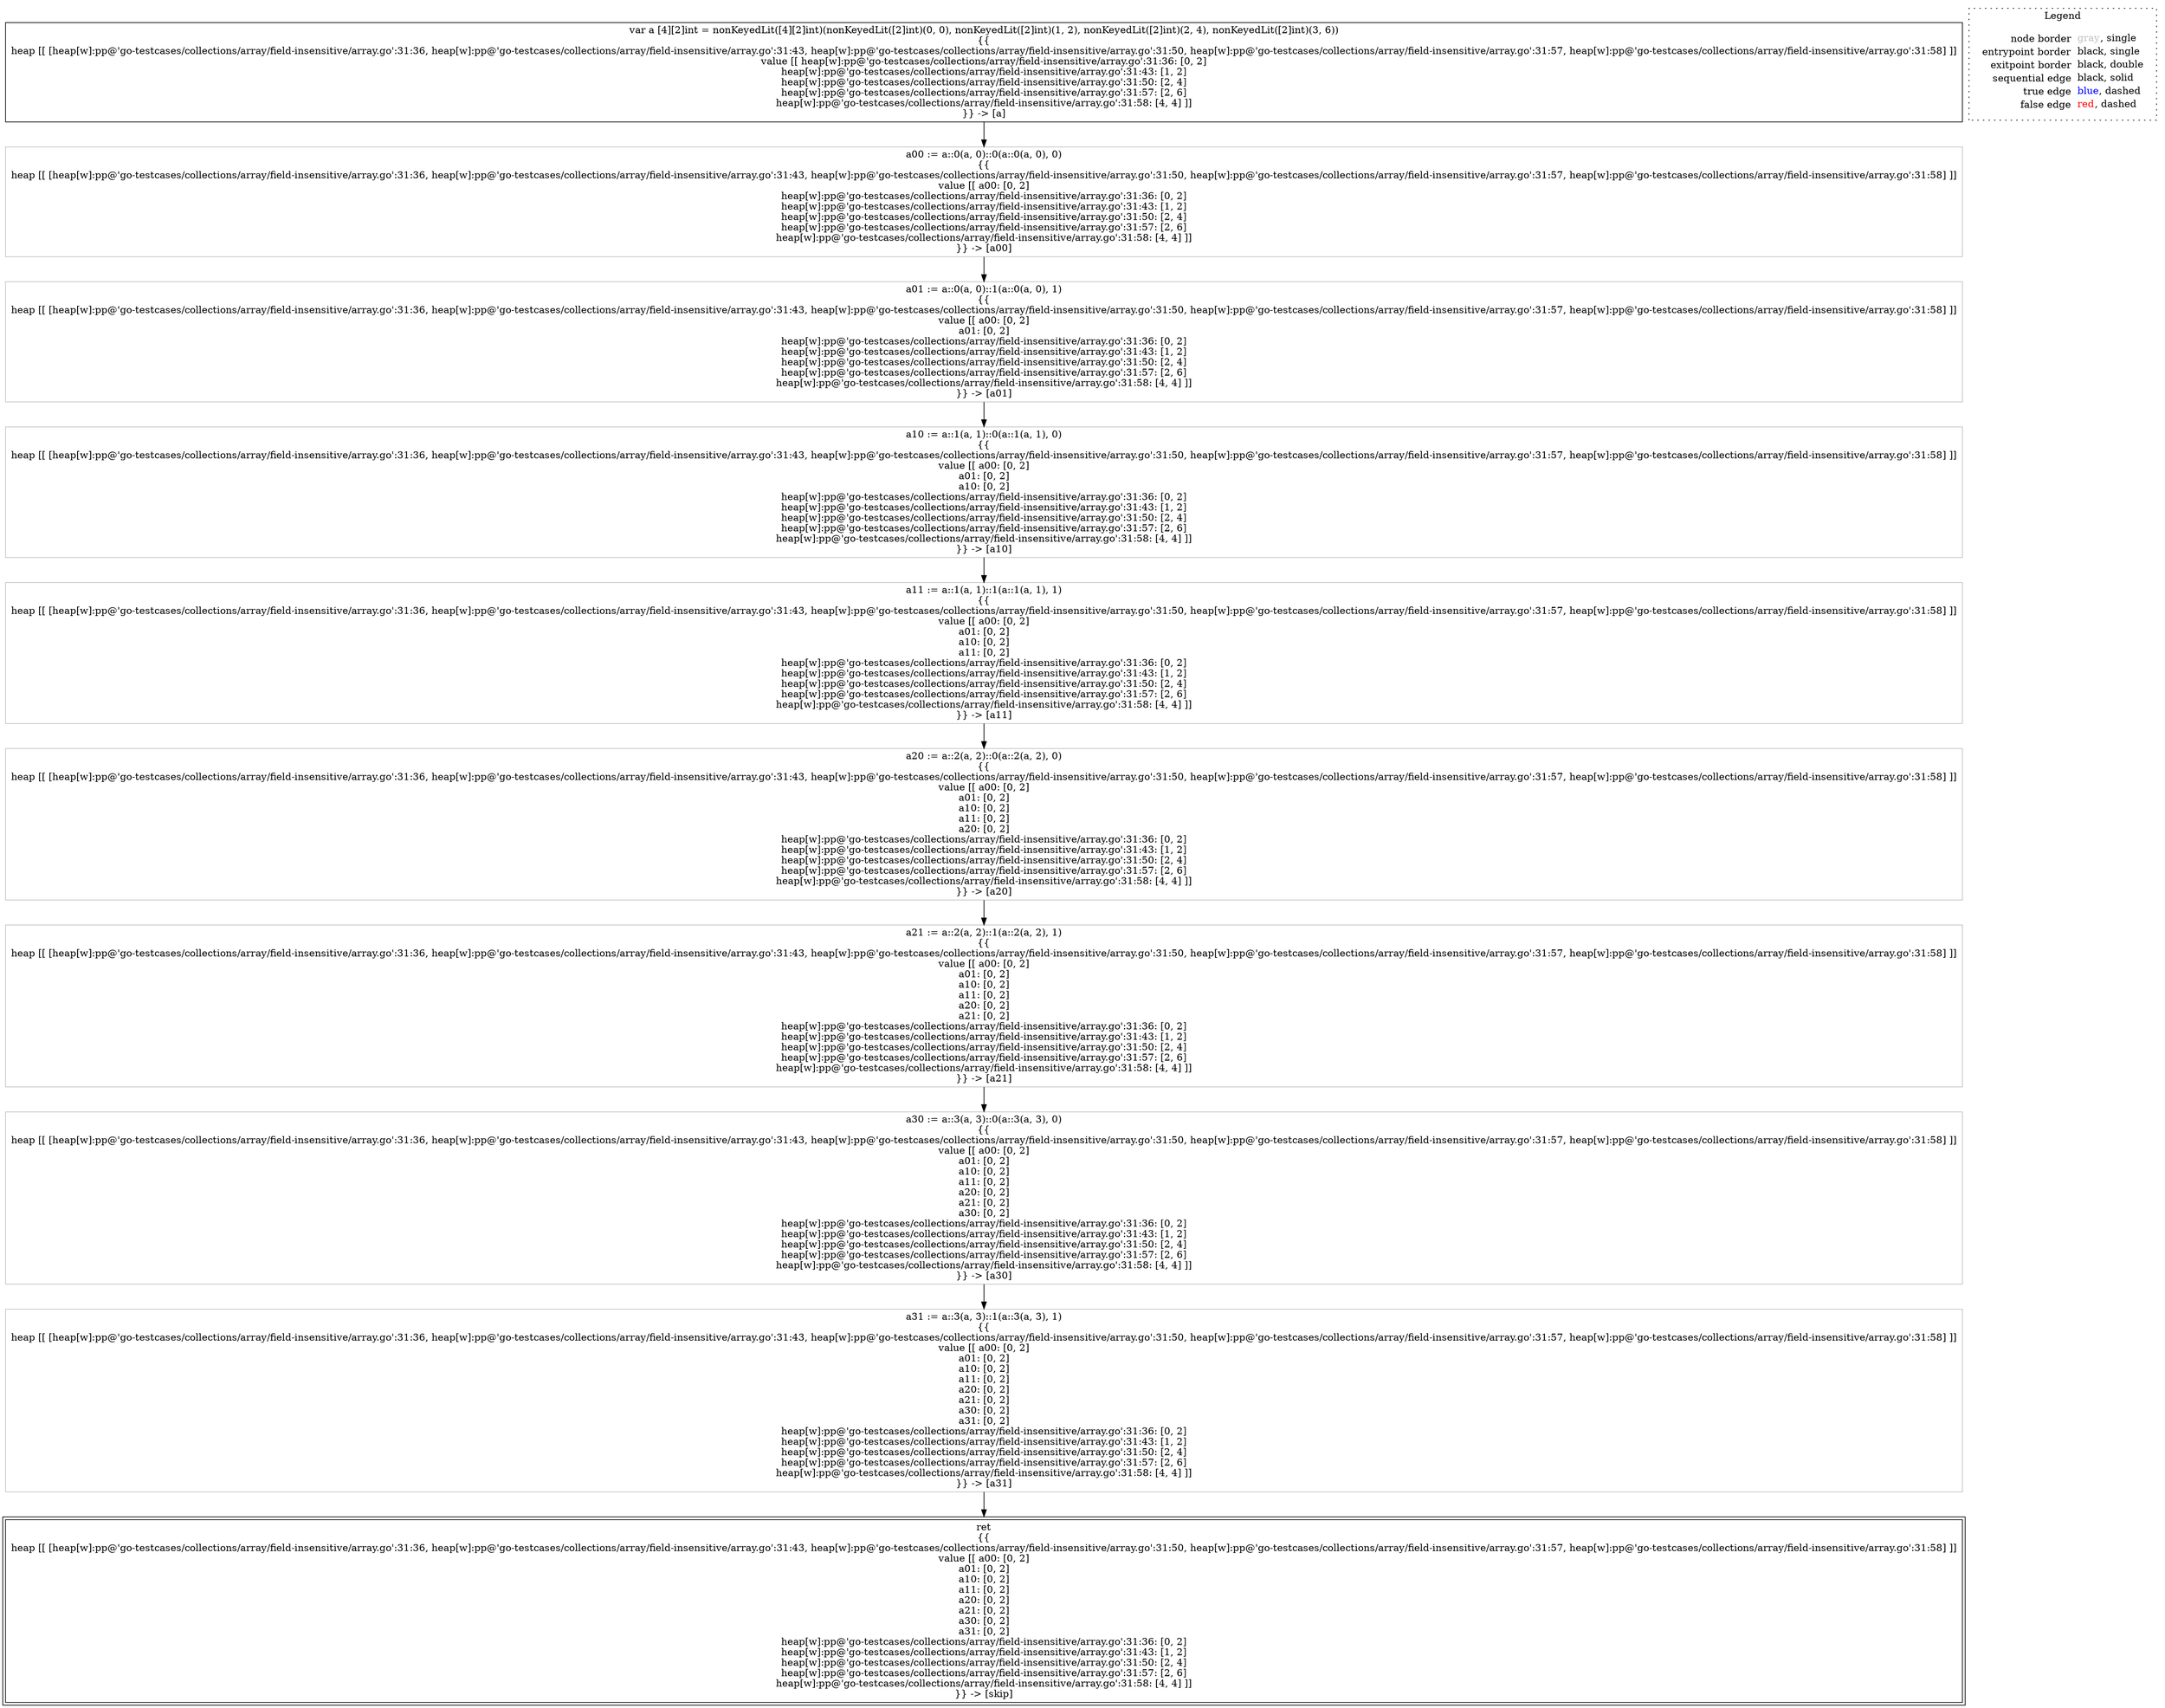 digraph {
	"node0" [shape="rect",color="black",label=<var a [4][2]int = nonKeyedLit([4][2]int)(nonKeyedLit([2]int)(0, 0), nonKeyedLit([2]int)(1, 2), nonKeyedLit([2]int)(2, 4), nonKeyedLit([2]int)(3, 6))<BR/>{{<BR/>heap [[ [heap[w]:pp@'go-testcases/collections/array/field-insensitive/array.go':31:36, heap[w]:pp@'go-testcases/collections/array/field-insensitive/array.go':31:43, heap[w]:pp@'go-testcases/collections/array/field-insensitive/array.go':31:50, heap[w]:pp@'go-testcases/collections/array/field-insensitive/array.go':31:57, heap[w]:pp@'go-testcases/collections/array/field-insensitive/array.go':31:58] ]]<BR/>value [[ heap[w]:pp@'go-testcases/collections/array/field-insensitive/array.go':31:36: [0, 2]<BR/>heap[w]:pp@'go-testcases/collections/array/field-insensitive/array.go':31:43: [1, 2]<BR/>heap[w]:pp@'go-testcases/collections/array/field-insensitive/array.go':31:50: [2, 4]<BR/>heap[w]:pp@'go-testcases/collections/array/field-insensitive/array.go':31:57: [2, 6]<BR/>heap[w]:pp@'go-testcases/collections/array/field-insensitive/array.go':31:58: [4, 4] ]]<BR/>}} -&gt; [a]>];
	"node1" [shape="rect",color="gray",label=<a10 := a::1(a, 1)::0(a::1(a, 1), 0)<BR/>{{<BR/>heap [[ [heap[w]:pp@'go-testcases/collections/array/field-insensitive/array.go':31:36, heap[w]:pp@'go-testcases/collections/array/field-insensitive/array.go':31:43, heap[w]:pp@'go-testcases/collections/array/field-insensitive/array.go':31:50, heap[w]:pp@'go-testcases/collections/array/field-insensitive/array.go':31:57, heap[w]:pp@'go-testcases/collections/array/field-insensitive/array.go':31:58] ]]<BR/>value [[ a00: [0, 2]<BR/>a01: [0, 2]<BR/>a10: [0, 2]<BR/>heap[w]:pp@'go-testcases/collections/array/field-insensitive/array.go':31:36: [0, 2]<BR/>heap[w]:pp@'go-testcases/collections/array/field-insensitive/array.go':31:43: [1, 2]<BR/>heap[w]:pp@'go-testcases/collections/array/field-insensitive/array.go':31:50: [2, 4]<BR/>heap[w]:pp@'go-testcases/collections/array/field-insensitive/array.go':31:57: [2, 6]<BR/>heap[w]:pp@'go-testcases/collections/array/field-insensitive/array.go':31:58: [4, 4] ]]<BR/>}} -&gt; [a10]>];
	"node2" [shape="rect",color="black",peripheries="2",label=<ret<BR/>{{<BR/>heap [[ [heap[w]:pp@'go-testcases/collections/array/field-insensitive/array.go':31:36, heap[w]:pp@'go-testcases/collections/array/field-insensitive/array.go':31:43, heap[w]:pp@'go-testcases/collections/array/field-insensitive/array.go':31:50, heap[w]:pp@'go-testcases/collections/array/field-insensitive/array.go':31:57, heap[w]:pp@'go-testcases/collections/array/field-insensitive/array.go':31:58] ]]<BR/>value [[ a00: [0, 2]<BR/>a01: [0, 2]<BR/>a10: [0, 2]<BR/>a11: [0, 2]<BR/>a20: [0, 2]<BR/>a21: [0, 2]<BR/>a30: [0, 2]<BR/>a31: [0, 2]<BR/>heap[w]:pp@'go-testcases/collections/array/field-insensitive/array.go':31:36: [0, 2]<BR/>heap[w]:pp@'go-testcases/collections/array/field-insensitive/array.go':31:43: [1, 2]<BR/>heap[w]:pp@'go-testcases/collections/array/field-insensitive/array.go':31:50: [2, 4]<BR/>heap[w]:pp@'go-testcases/collections/array/field-insensitive/array.go':31:57: [2, 6]<BR/>heap[w]:pp@'go-testcases/collections/array/field-insensitive/array.go':31:58: [4, 4] ]]<BR/>}} -&gt; [skip]>];
	"node3" [shape="rect",color="gray",label=<a11 := a::1(a, 1)::1(a::1(a, 1), 1)<BR/>{{<BR/>heap [[ [heap[w]:pp@'go-testcases/collections/array/field-insensitive/array.go':31:36, heap[w]:pp@'go-testcases/collections/array/field-insensitive/array.go':31:43, heap[w]:pp@'go-testcases/collections/array/field-insensitive/array.go':31:50, heap[w]:pp@'go-testcases/collections/array/field-insensitive/array.go':31:57, heap[w]:pp@'go-testcases/collections/array/field-insensitive/array.go':31:58] ]]<BR/>value [[ a00: [0, 2]<BR/>a01: [0, 2]<BR/>a10: [0, 2]<BR/>a11: [0, 2]<BR/>heap[w]:pp@'go-testcases/collections/array/field-insensitive/array.go':31:36: [0, 2]<BR/>heap[w]:pp@'go-testcases/collections/array/field-insensitive/array.go':31:43: [1, 2]<BR/>heap[w]:pp@'go-testcases/collections/array/field-insensitive/array.go':31:50: [2, 4]<BR/>heap[w]:pp@'go-testcases/collections/array/field-insensitive/array.go':31:57: [2, 6]<BR/>heap[w]:pp@'go-testcases/collections/array/field-insensitive/array.go':31:58: [4, 4] ]]<BR/>}} -&gt; [a11]>];
	"node4" [shape="rect",color="gray",label=<a30 := a::3(a, 3)::0(a::3(a, 3), 0)<BR/>{{<BR/>heap [[ [heap[w]:pp@'go-testcases/collections/array/field-insensitive/array.go':31:36, heap[w]:pp@'go-testcases/collections/array/field-insensitive/array.go':31:43, heap[w]:pp@'go-testcases/collections/array/field-insensitive/array.go':31:50, heap[w]:pp@'go-testcases/collections/array/field-insensitive/array.go':31:57, heap[w]:pp@'go-testcases/collections/array/field-insensitive/array.go':31:58] ]]<BR/>value [[ a00: [0, 2]<BR/>a01: [0, 2]<BR/>a10: [0, 2]<BR/>a11: [0, 2]<BR/>a20: [0, 2]<BR/>a21: [0, 2]<BR/>a30: [0, 2]<BR/>heap[w]:pp@'go-testcases/collections/array/field-insensitive/array.go':31:36: [0, 2]<BR/>heap[w]:pp@'go-testcases/collections/array/field-insensitive/array.go':31:43: [1, 2]<BR/>heap[w]:pp@'go-testcases/collections/array/field-insensitive/array.go':31:50: [2, 4]<BR/>heap[w]:pp@'go-testcases/collections/array/field-insensitive/array.go':31:57: [2, 6]<BR/>heap[w]:pp@'go-testcases/collections/array/field-insensitive/array.go':31:58: [4, 4] ]]<BR/>}} -&gt; [a30]>];
	"node5" [shape="rect",color="gray",label=<a20 := a::2(a, 2)::0(a::2(a, 2), 0)<BR/>{{<BR/>heap [[ [heap[w]:pp@'go-testcases/collections/array/field-insensitive/array.go':31:36, heap[w]:pp@'go-testcases/collections/array/field-insensitive/array.go':31:43, heap[w]:pp@'go-testcases/collections/array/field-insensitive/array.go':31:50, heap[w]:pp@'go-testcases/collections/array/field-insensitive/array.go':31:57, heap[w]:pp@'go-testcases/collections/array/field-insensitive/array.go':31:58] ]]<BR/>value [[ a00: [0, 2]<BR/>a01: [0, 2]<BR/>a10: [0, 2]<BR/>a11: [0, 2]<BR/>a20: [0, 2]<BR/>heap[w]:pp@'go-testcases/collections/array/field-insensitive/array.go':31:36: [0, 2]<BR/>heap[w]:pp@'go-testcases/collections/array/field-insensitive/array.go':31:43: [1, 2]<BR/>heap[w]:pp@'go-testcases/collections/array/field-insensitive/array.go':31:50: [2, 4]<BR/>heap[w]:pp@'go-testcases/collections/array/field-insensitive/array.go':31:57: [2, 6]<BR/>heap[w]:pp@'go-testcases/collections/array/field-insensitive/array.go':31:58: [4, 4] ]]<BR/>}} -&gt; [a20]>];
	"node6" [shape="rect",color="gray",label=<a00 := a::0(a, 0)::0(a::0(a, 0), 0)<BR/>{{<BR/>heap [[ [heap[w]:pp@'go-testcases/collections/array/field-insensitive/array.go':31:36, heap[w]:pp@'go-testcases/collections/array/field-insensitive/array.go':31:43, heap[w]:pp@'go-testcases/collections/array/field-insensitive/array.go':31:50, heap[w]:pp@'go-testcases/collections/array/field-insensitive/array.go':31:57, heap[w]:pp@'go-testcases/collections/array/field-insensitive/array.go':31:58] ]]<BR/>value [[ a00: [0, 2]<BR/>heap[w]:pp@'go-testcases/collections/array/field-insensitive/array.go':31:36: [0, 2]<BR/>heap[w]:pp@'go-testcases/collections/array/field-insensitive/array.go':31:43: [1, 2]<BR/>heap[w]:pp@'go-testcases/collections/array/field-insensitive/array.go':31:50: [2, 4]<BR/>heap[w]:pp@'go-testcases/collections/array/field-insensitive/array.go':31:57: [2, 6]<BR/>heap[w]:pp@'go-testcases/collections/array/field-insensitive/array.go':31:58: [4, 4] ]]<BR/>}} -&gt; [a00]>];
	"node7" [shape="rect",color="gray",label=<a01 := a::0(a, 0)::1(a::0(a, 0), 1)<BR/>{{<BR/>heap [[ [heap[w]:pp@'go-testcases/collections/array/field-insensitive/array.go':31:36, heap[w]:pp@'go-testcases/collections/array/field-insensitive/array.go':31:43, heap[w]:pp@'go-testcases/collections/array/field-insensitive/array.go':31:50, heap[w]:pp@'go-testcases/collections/array/field-insensitive/array.go':31:57, heap[w]:pp@'go-testcases/collections/array/field-insensitive/array.go':31:58] ]]<BR/>value [[ a00: [0, 2]<BR/>a01: [0, 2]<BR/>heap[w]:pp@'go-testcases/collections/array/field-insensitive/array.go':31:36: [0, 2]<BR/>heap[w]:pp@'go-testcases/collections/array/field-insensitive/array.go':31:43: [1, 2]<BR/>heap[w]:pp@'go-testcases/collections/array/field-insensitive/array.go':31:50: [2, 4]<BR/>heap[w]:pp@'go-testcases/collections/array/field-insensitive/array.go':31:57: [2, 6]<BR/>heap[w]:pp@'go-testcases/collections/array/field-insensitive/array.go':31:58: [4, 4] ]]<BR/>}} -&gt; [a01]>];
	"node8" [shape="rect",color="gray",label=<a31 := a::3(a, 3)::1(a::3(a, 3), 1)<BR/>{{<BR/>heap [[ [heap[w]:pp@'go-testcases/collections/array/field-insensitive/array.go':31:36, heap[w]:pp@'go-testcases/collections/array/field-insensitive/array.go':31:43, heap[w]:pp@'go-testcases/collections/array/field-insensitive/array.go':31:50, heap[w]:pp@'go-testcases/collections/array/field-insensitive/array.go':31:57, heap[w]:pp@'go-testcases/collections/array/field-insensitive/array.go':31:58] ]]<BR/>value [[ a00: [0, 2]<BR/>a01: [0, 2]<BR/>a10: [0, 2]<BR/>a11: [0, 2]<BR/>a20: [0, 2]<BR/>a21: [0, 2]<BR/>a30: [0, 2]<BR/>a31: [0, 2]<BR/>heap[w]:pp@'go-testcases/collections/array/field-insensitive/array.go':31:36: [0, 2]<BR/>heap[w]:pp@'go-testcases/collections/array/field-insensitive/array.go':31:43: [1, 2]<BR/>heap[w]:pp@'go-testcases/collections/array/field-insensitive/array.go':31:50: [2, 4]<BR/>heap[w]:pp@'go-testcases/collections/array/field-insensitive/array.go':31:57: [2, 6]<BR/>heap[w]:pp@'go-testcases/collections/array/field-insensitive/array.go':31:58: [4, 4] ]]<BR/>}} -&gt; [a31]>];
	"node9" [shape="rect",color="gray",label=<a21 := a::2(a, 2)::1(a::2(a, 2), 1)<BR/>{{<BR/>heap [[ [heap[w]:pp@'go-testcases/collections/array/field-insensitive/array.go':31:36, heap[w]:pp@'go-testcases/collections/array/field-insensitive/array.go':31:43, heap[w]:pp@'go-testcases/collections/array/field-insensitive/array.go':31:50, heap[w]:pp@'go-testcases/collections/array/field-insensitive/array.go':31:57, heap[w]:pp@'go-testcases/collections/array/field-insensitive/array.go':31:58] ]]<BR/>value [[ a00: [0, 2]<BR/>a01: [0, 2]<BR/>a10: [0, 2]<BR/>a11: [0, 2]<BR/>a20: [0, 2]<BR/>a21: [0, 2]<BR/>heap[w]:pp@'go-testcases/collections/array/field-insensitive/array.go':31:36: [0, 2]<BR/>heap[w]:pp@'go-testcases/collections/array/field-insensitive/array.go':31:43: [1, 2]<BR/>heap[w]:pp@'go-testcases/collections/array/field-insensitive/array.go':31:50: [2, 4]<BR/>heap[w]:pp@'go-testcases/collections/array/field-insensitive/array.go':31:57: [2, 6]<BR/>heap[w]:pp@'go-testcases/collections/array/field-insensitive/array.go':31:58: [4, 4] ]]<BR/>}} -&gt; [a21]>];
	"node1" -> "node3" [color="black"];
	"node3" -> "node5" [color="black"];
	"node4" -> "node8" [color="black"];
	"node5" -> "node9" [color="black"];
	"node6" -> "node7" [color="black"];
	"node7" -> "node1" [color="black"];
	"node0" -> "node6" [color="black"];
	"node8" -> "node2" [color="black"];
	"node9" -> "node4" [color="black"];
subgraph cluster_legend {
	label="Legend";
	style=dotted;
	node [shape=plaintext];
	"legend" [label=<<table border="0" cellpadding="2" cellspacing="0" cellborder="0"><tr><td align="right">node border&nbsp;</td><td align="left"><font color="gray">gray</font>, single</td></tr><tr><td align="right">entrypoint border&nbsp;</td><td align="left"><font color="black">black</font>, single</td></tr><tr><td align="right">exitpoint border&nbsp;</td><td align="left"><font color="black">black</font>, double</td></tr><tr><td align="right">sequential edge&nbsp;</td><td align="left"><font color="black">black</font>, solid</td></tr><tr><td align="right">true edge&nbsp;</td><td align="left"><font color="blue">blue</font>, dashed</td></tr><tr><td align="right">false edge&nbsp;</td><td align="left"><font color="red">red</font>, dashed</td></tr></table>>];
}

}
